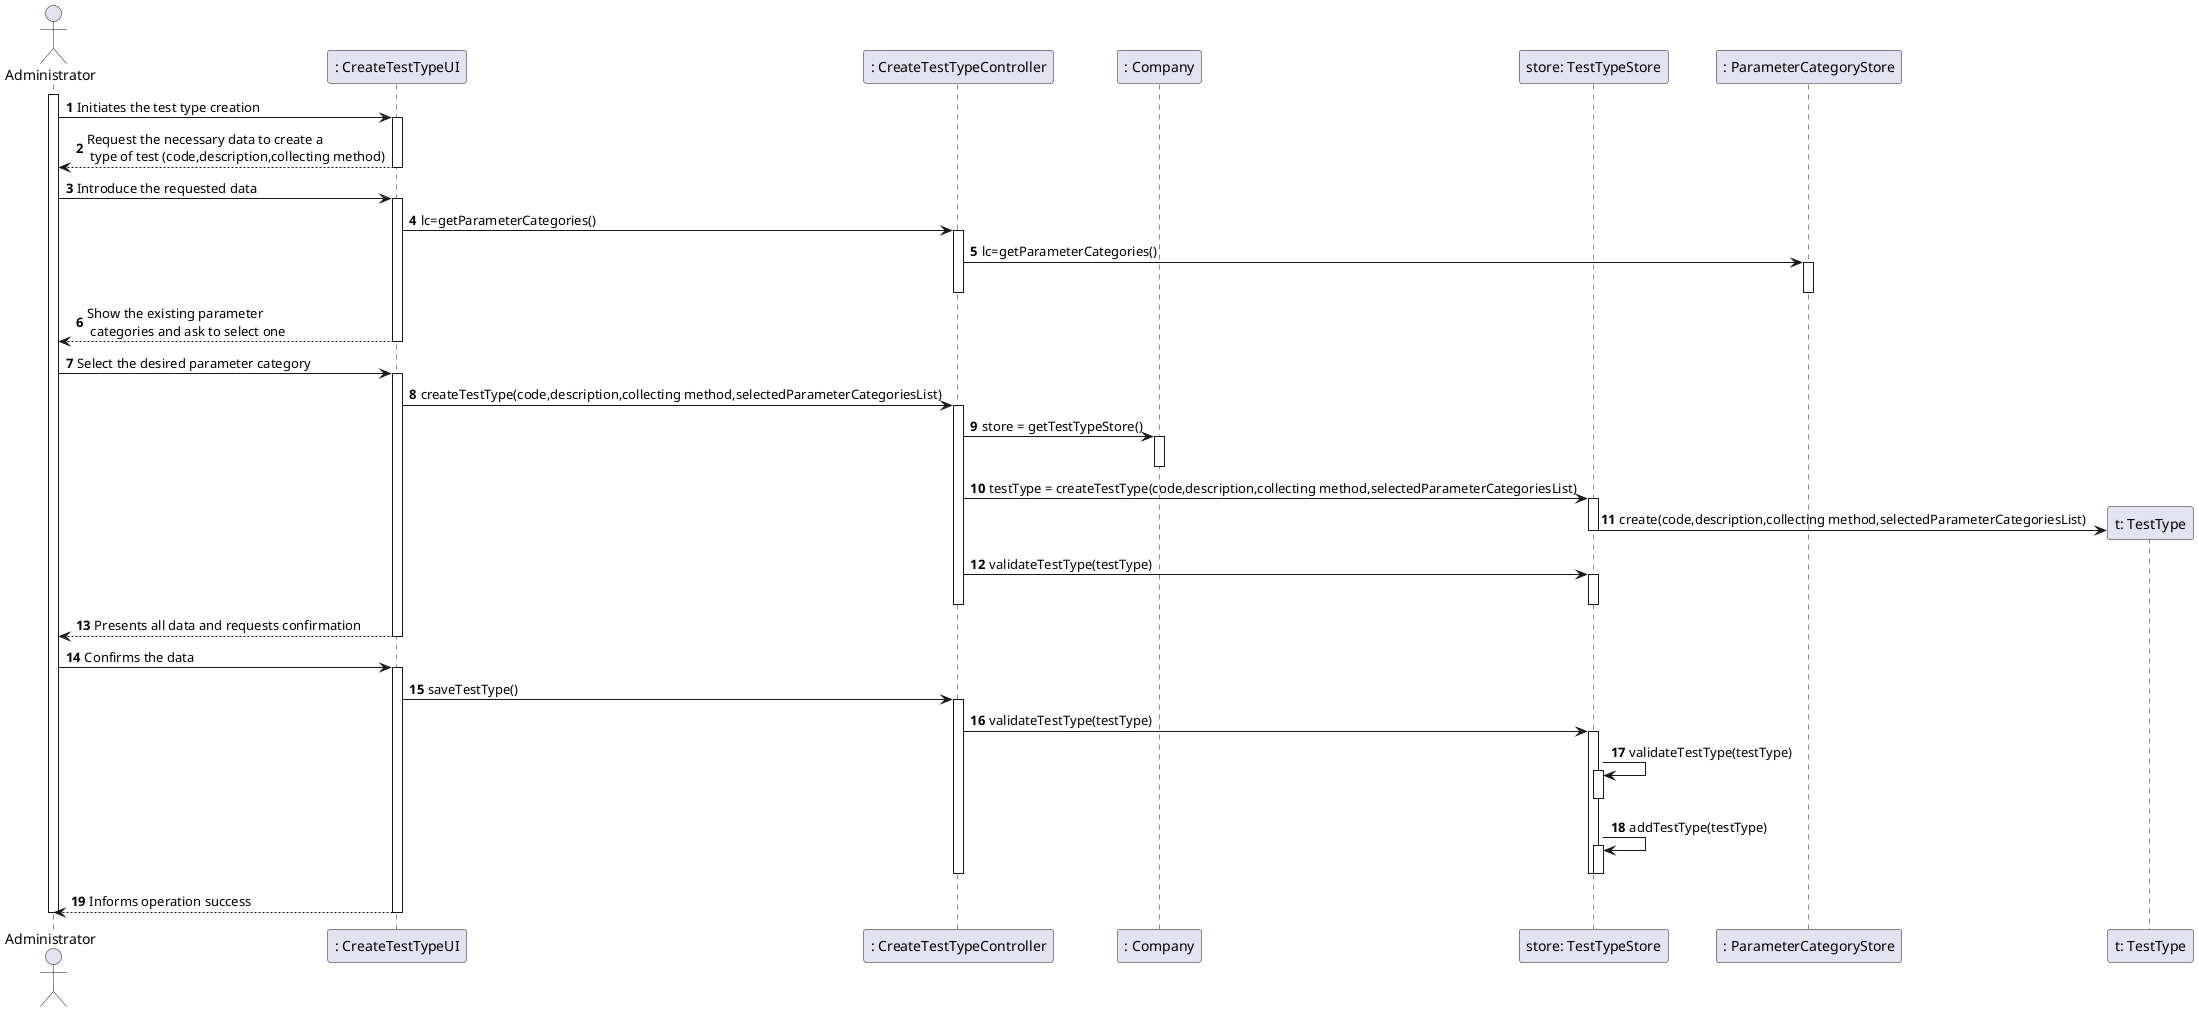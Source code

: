 @startuml
autonumber
'hide footbox
actor "Administrator" as Adm

participant ": CreateTestTypeUI" as UI
participant ": CreateTestTypeController" as CTRL
participant ": Company" as Comp
participant "store: TestTypeStore" as str
participant ": ParameterCategoryStore" as PC
participant "t: TestType" as TT

activate Adm
Adm -> UI : Initiates the test type creation
activate UI
UI --> Adm : Request the necessary data to create a\n type of test (code,description,collecting method)
deactivate UI

Adm -> UI : Introduce the requested data
activate UI
UI -> CTRL : lc=getParameterCategories()
activate CTRL
CTRL -> PC : lc=getParameterCategories()
activate PC
deactivate PC
deactivate CTRL
UI --> Adm : Show the existing parameter\n categories and ask to select one
deactivate UI

Adm -> UI : Select the desired parameter category
activate UI
UI -> CTRL : createTestType(code,description,collecting method,selectedParameterCategoriesList)
activate CTRL
CTRL -> Comp : store = getTestTypeStore()
activate Comp
deactivate Comp
CTRL -> str : testType = createTestType(code,description,collecting method,selectedParameterCategoriesList)
activate str
str -> TT** : create(code,description,collecting method,selectedParameterCategoriesList)
deactivate str
CTRL -> str : validateTestType(testType)
activate str
deactivate str
deactivate CTRL
UI --> Adm : Presents all data and requests confirmation
deactivate UI

Adm -> UI: Confirms the data
activate UI
UI -> CTRL: saveTestType()
activate CTRL
CTRL -> str : validateTestType(testType)
activate str
str -> str : validateTestType(testType)
activate str
deactivate str
str ->str : addTestType(testType)
activate str
deactivate str
deactivate str
deactivate CTRL
UI --> Adm : Informs operation success
deactivate UI

deactivate Adm




@enduml